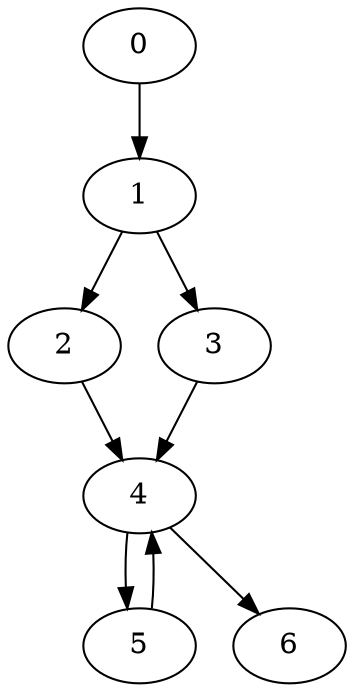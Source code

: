 digraph "if and then while loop case" {
  0 -> 1;
  1 -> 2;
  1 -> 3;
  2 -> 4;
  3 -> 4;
  4 -> 5;
  4 -> 6;
  5 -> 4;
}
